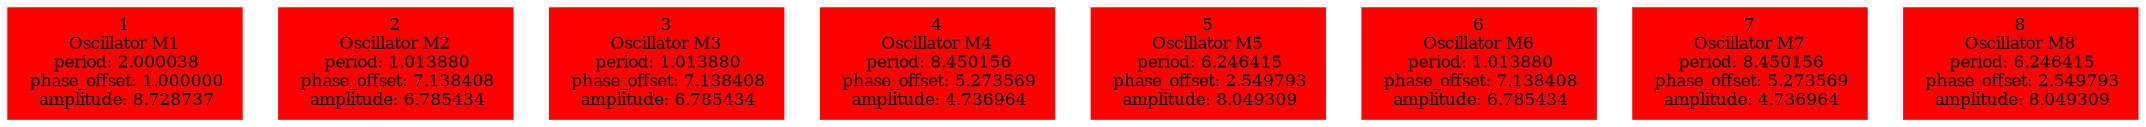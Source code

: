  digraph g{ forcelabels=true;
1 [label=<1<BR />Oscillator M1<BR /> period: 2.000038<BR /> phase_offset: 1.000000<BR /> amplitude: 8.728737>, shape=box,color=red,style=filled,fontsize=8];2 [label=<2<BR />Oscillator M2<BR /> period: 1.013880<BR /> phase_offset: 7.138408<BR /> amplitude: 6.785434>, shape=box,color=red,style=filled,fontsize=8];3 [label=<3<BR />Oscillator M3<BR /> period: 1.013880<BR /> phase_offset: 7.138408<BR /> amplitude: 6.785434>, shape=box,color=red,style=filled,fontsize=8];4 [label=<4<BR />Oscillator M4<BR /> period: 8.450156<BR /> phase_offset: 5.273569<BR /> amplitude: 4.736964>, shape=box,color=red,style=filled,fontsize=8];5 [label=<5<BR />Oscillator M5<BR /> period: 6.246415<BR /> phase_offset: 2.549793<BR /> amplitude: 8.049309>, shape=box,color=red,style=filled,fontsize=8];6 [label=<6<BR />Oscillator M6<BR /> period: 1.013880<BR /> phase_offset: 7.138408<BR /> amplitude: 6.785434>, shape=box,color=red,style=filled,fontsize=8];7 [label=<7<BR />Oscillator M7<BR /> period: 8.450156<BR /> phase_offset: 5.273569<BR /> amplitude: 4.736964>, shape=box,color=red,style=filled,fontsize=8];8 [label=<8<BR />Oscillator M8<BR /> period: 6.246415<BR /> phase_offset: 2.549793<BR /> amplitude: 8.049309>, shape=box,color=red,style=filled,fontsize=8]; }
